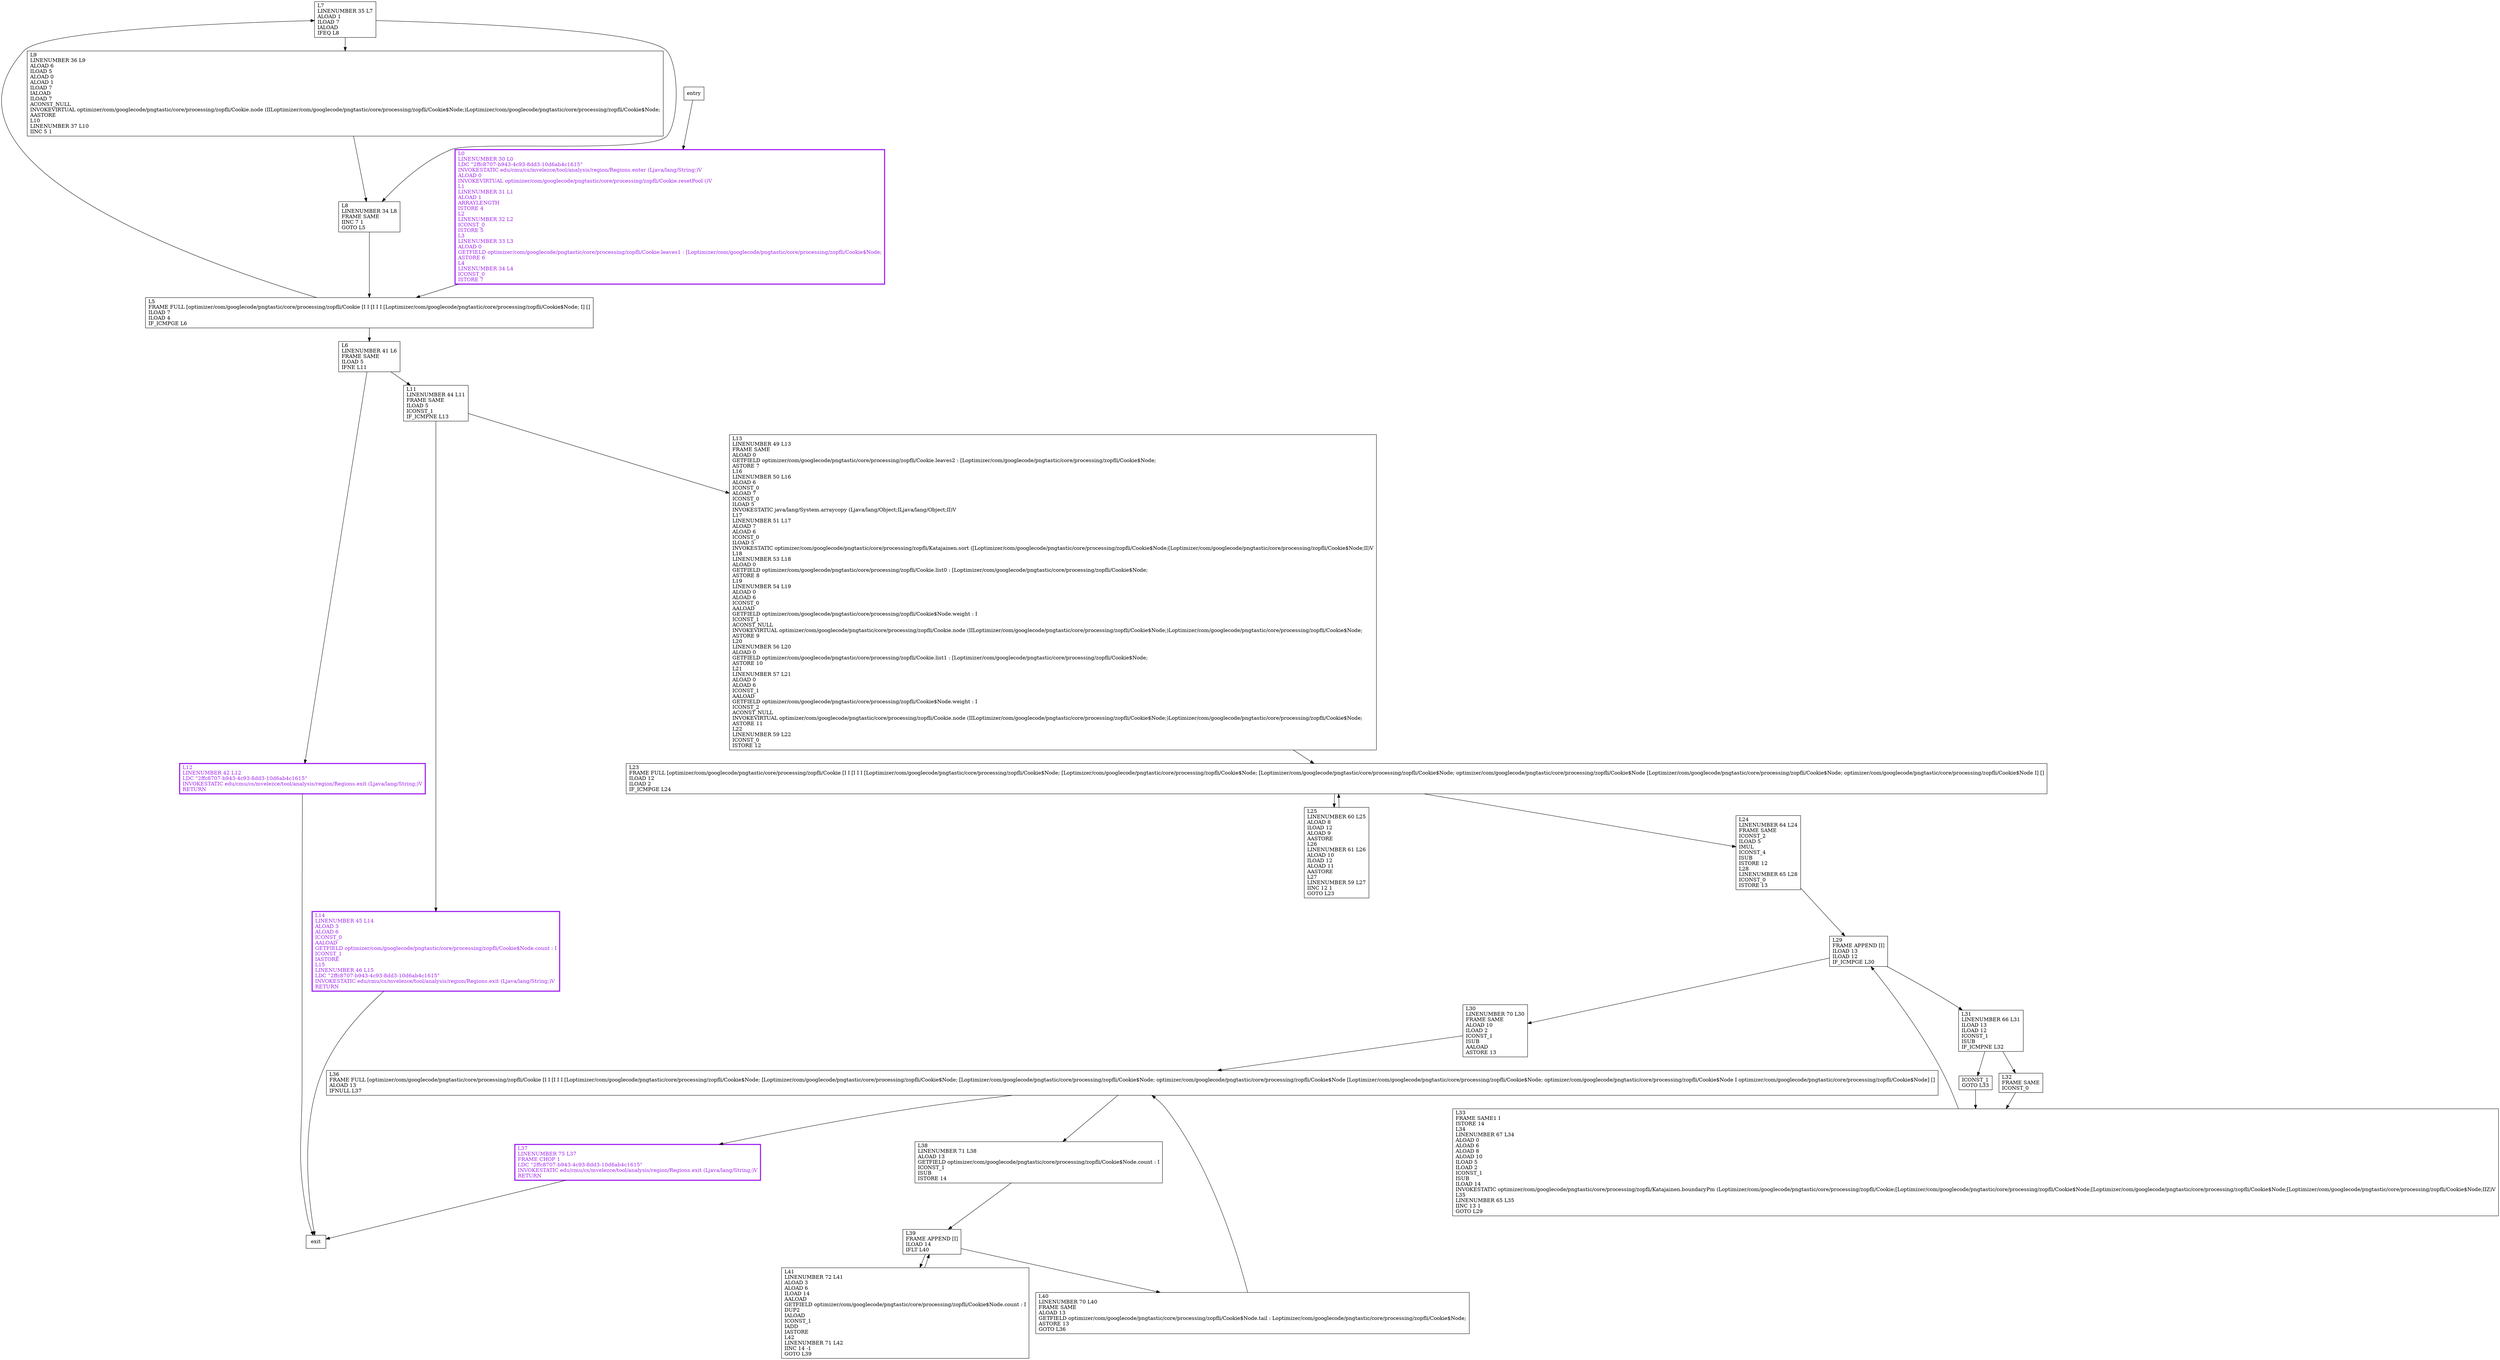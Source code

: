 digraph lengthLimitedCodeLengths {
node [shape=record];
1440730893 [label="L7\lLINENUMBER 35 L7\lALOAD 1\lILOAD 7\lIALOAD\lIFEQ L8\l"];
1987456112 [label="L33\lFRAME SAME1 I\lISTORE 14\lL34\lLINENUMBER 67 L34\lALOAD 0\lALOAD 6\lALOAD 8\lALOAD 10\lILOAD 5\lILOAD 2\lICONST_1\lISUB\lILOAD 14\lINVOKESTATIC optimizer/com/googlecode/pngtastic/core/processing/zopfli/Katajainen.boundaryPm (Loptimizer/com/googlecode/pngtastic/core/processing/zopfli/Cookie;[Loptimizer/com/googlecode/pngtastic/core/processing/zopfli/Cookie$Node;[Loptimizer/com/googlecode/pngtastic/core/processing/zopfli/Cookie$Node;[Loptimizer/com/googlecode/pngtastic/core/processing/zopfli/Cookie$Node;IIZ)V\lL35\lLINENUMBER 65 L35\lIINC 13 1\lGOTO L29\l"];
920795224 [label="L40\lLINENUMBER 70 L40\lFRAME SAME\lALOAD 13\lGETFIELD optimizer/com/googlecode/pngtastic/core/processing/zopfli/Cookie$Node.tail : Loptimizer/com/googlecode/pngtastic/core/processing/zopfli/Cookie$Node;\lASTORE 13\lGOTO L36\l"];
225658124 [label="L6\lLINENUMBER 41 L6\lFRAME SAME\lILOAD 5\lIFNE L11\l"];
1386073163 [label="L24\lLINENUMBER 64 L24\lFRAME SAME\lICONST_2\lILOAD 5\lIMUL\lICONST_4\lISUB\lISTORE 12\lL28\lLINENUMBER 65 L28\lICONST_0\lISTORE 13\l"];
1326097694 [label="L39\lFRAME APPEND [I]\lILOAD 14\lIFLT L40\l"];
976190925 [label="L12\lLINENUMBER 42 L12\lLDC \"2ffc8707-b943-4c93-8dd3-10d6ab4c1615\"\lINVOKESTATIC edu/cmu/cs/mvelezce/tool/analysis/region/Regions.exit (Ljava/lang/String;)V\lRETURN\l"];
320668352 [label="L25\lLINENUMBER 60 L25\lALOAD 8\lILOAD 12\lALOAD 9\lAASTORE\lL26\lLINENUMBER 61 L26\lALOAD 10\lILOAD 12\lALOAD 11\lAASTORE\lL27\lLINENUMBER 59 L27\lIINC 12 1\lGOTO L23\l"];
156274696 [label="L31\lLINENUMBER 66 L31\lILOAD 13\lILOAD 12\lICONST_1\lISUB\lIF_ICMPNE L32\l"];
858557114 [label="L5\lFRAME FULL [optimizer/com/googlecode/pngtastic/core/processing/zopfli/Cookie [I I [I I I [Loptimizer/com/googlecode/pngtastic/core/processing/zopfli/Cookie$Node; I] []\lILOAD 7\lILOAD 4\lIF_ICMPGE L6\l"];
426508831 [label="L13\lLINENUMBER 49 L13\lFRAME SAME\lALOAD 0\lGETFIELD optimizer/com/googlecode/pngtastic/core/processing/zopfli/Cookie.leaves2 : [Loptimizer/com/googlecode/pngtastic/core/processing/zopfli/Cookie$Node;\lASTORE 7\lL16\lLINENUMBER 50 L16\lALOAD 6\lICONST_0\lALOAD 7\lICONST_0\lILOAD 5\lINVOKESTATIC java/lang/System.arraycopy (Ljava/lang/Object;ILjava/lang/Object;II)V\lL17\lLINENUMBER 51 L17\lALOAD 7\lALOAD 6\lICONST_0\lILOAD 5\lINVOKESTATIC optimizer/com/googlecode/pngtastic/core/processing/zopfli/Katajainen.sort ([Loptimizer/com/googlecode/pngtastic/core/processing/zopfli/Cookie$Node;[Loptimizer/com/googlecode/pngtastic/core/processing/zopfli/Cookie$Node;II)V\lL18\lLINENUMBER 53 L18\lALOAD 0\lGETFIELD optimizer/com/googlecode/pngtastic/core/processing/zopfli/Cookie.list0 : [Loptimizer/com/googlecode/pngtastic/core/processing/zopfli/Cookie$Node;\lASTORE 8\lL19\lLINENUMBER 54 L19\lALOAD 0\lALOAD 6\lICONST_0\lAALOAD\lGETFIELD optimizer/com/googlecode/pngtastic/core/processing/zopfli/Cookie$Node.weight : I\lICONST_1\lACONST_NULL\lINVOKEVIRTUAL optimizer/com/googlecode/pngtastic/core/processing/zopfli/Cookie.node (IILoptimizer/com/googlecode/pngtastic/core/processing/zopfli/Cookie$Node;)Loptimizer/com/googlecode/pngtastic/core/processing/zopfli/Cookie$Node;\lASTORE 9\lL20\lLINENUMBER 56 L20\lALOAD 0\lGETFIELD optimizer/com/googlecode/pngtastic/core/processing/zopfli/Cookie.list1 : [Loptimizer/com/googlecode/pngtastic/core/processing/zopfli/Cookie$Node;\lASTORE 10\lL21\lLINENUMBER 57 L21\lALOAD 0\lALOAD 6\lICONST_1\lAALOAD\lGETFIELD optimizer/com/googlecode/pngtastic/core/processing/zopfli/Cookie$Node.weight : I\lICONST_2\lACONST_NULL\lINVOKEVIRTUAL optimizer/com/googlecode/pngtastic/core/processing/zopfli/Cookie.node (IILoptimizer/com/googlecode/pngtastic/core/processing/zopfli/Cookie$Node;)Loptimizer/com/googlecode/pngtastic/core/processing/zopfli/Cookie$Node;\lASTORE 11\lL22\lLINENUMBER 59 L22\lICONST_0\lISTORE 12\l"];
882034675 [label="L8\lLINENUMBER 34 L8\lFRAME SAME\lIINC 7 1\lGOTO L5\l"];
1899012002 [label="L38\lLINENUMBER 71 L38\lALOAD 13\lGETFIELD optimizer/com/googlecode/pngtastic/core/processing/zopfli/Cookie$Node.count : I\lICONST_1\lISUB\lISTORE 14\l"];
413174901 [label="L11\lLINENUMBER 44 L11\lFRAME SAME\lILOAD 5\lICONST_1\lIF_ICMPNE L13\l"];
343446768 [label="L41\lLINENUMBER 72 L41\lALOAD 3\lALOAD 6\lILOAD 14\lAALOAD\lGETFIELD optimizer/com/googlecode/pngtastic/core/processing/zopfli/Cookie$Node.count : I\lDUP2\lIALOAD\lICONST_1\lIADD\lIASTORE\lL42\lLINENUMBER 71 L42\lIINC 14 -1\lGOTO L39\l"];
1788384838 [label="L23\lFRAME FULL [optimizer/com/googlecode/pngtastic/core/processing/zopfli/Cookie [I I [I I I [Loptimizer/com/googlecode/pngtastic/core/processing/zopfli/Cookie$Node; [Loptimizer/com/googlecode/pngtastic/core/processing/zopfli/Cookie$Node; [Loptimizer/com/googlecode/pngtastic/core/processing/zopfli/Cookie$Node; optimizer/com/googlecode/pngtastic/core/processing/zopfli/Cookie$Node [Loptimizer/com/googlecode/pngtastic/core/processing/zopfli/Cookie$Node; optimizer/com/googlecode/pngtastic/core/processing/zopfli/Cookie$Node I] []\lILOAD 12\lILOAD 2\lIF_ICMPGE L24\l"];
898887013 [label="L30\lLINENUMBER 70 L30\lFRAME SAME\lALOAD 10\lILOAD 2\lICONST_1\lISUB\lAALOAD\lASTORE 13\l"];
2074813030 [label="L29\lFRAME APPEND [I]\lILOAD 13\lILOAD 12\lIF_ICMPGE L30\l"];
1304148797 [label="L0\lLINENUMBER 30 L0\lLDC \"2ffc8707-b943-4c93-8dd3-10d6ab4c1615\"\lINVOKESTATIC edu/cmu/cs/mvelezce/tool/analysis/region/Regions.enter (Ljava/lang/String;)V\lALOAD 0\lINVOKEVIRTUAL optimizer/com/googlecode/pngtastic/core/processing/zopfli/Cookie.resetPool ()V\lL1\lLINENUMBER 31 L1\lALOAD 1\lARRAYLENGTH\lISTORE 4\lL2\lLINENUMBER 32 L2\lICONST_0\lISTORE 5\lL3\lLINENUMBER 33 L3\lALOAD 0\lGETFIELD optimizer/com/googlecode/pngtastic/core/processing/zopfli/Cookie.leaves1 : [Loptimizer/com/googlecode/pngtastic/core/processing/zopfli/Cookie$Node;\lASTORE 6\lL4\lLINENUMBER 34 L4\lICONST_0\lISTORE 7\l"];
984805074 [label="L36\lFRAME FULL [optimizer/com/googlecode/pngtastic/core/processing/zopfli/Cookie [I I [I I I [Loptimizer/com/googlecode/pngtastic/core/processing/zopfli/Cookie$Node; [Loptimizer/com/googlecode/pngtastic/core/processing/zopfli/Cookie$Node; [Loptimizer/com/googlecode/pngtastic/core/processing/zopfli/Cookie$Node; optimizer/com/googlecode/pngtastic/core/processing/zopfli/Cookie$Node [Loptimizer/com/googlecode/pngtastic/core/processing/zopfli/Cookie$Node; optimizer/com/googlecode/pngtastic/core/processing/zopfli/Cookie$Node I optimizer/com/googlecode/pngtastic/core/processing/zopfli/Cookie$Node] []\lALOAD 13\lIFNULL L37\l"];
1554258500 [label="ICONST_1\lGOTO L33\l"];
1312961234 [label="L14\lLINENUMBER 45 L14\lALOAD 3\lALOAD 6\lICONST_0\lAALOAD\lGETFIELD optimizer/com/googlecode/pngtastic/core/processing/zopfli/Cookie$Node.count : I\lICONST_1\lIASTORE\lL15\lLINENUMBER 46 L15\lLDC \"2ffc8707-b943-4c93-8dd3-10d6ab4c1615\"\lINVOKESTATIC edu/cmu/cs/mvelezce/tool/analysis/region/Regions.exit (Ljava/lang/String;)V\lRETURN\l"];
1914734816 [label="L32\lFRAME SAME\lICONST_0\l"];
221954683 [label="L37\lLINENUMBER 75 L37\lFRAME CHOP 1\lLDC \"2ffc8707-b943-4c93-8dd3-10d6ab4c1615\"\lINVOKESTATIC edu/cmu/cs/mvelezce/tool/analysis/region/Regions.exit (Ljava/lang/String;)V\lRETURN\l"];
618717199 [label="L9\lLINENUMBER 36 L9\lALOAD 6\lILOAD 5\lALOAD 0\lALOAD 1\lILOAD 7\lIALOAD\lILOAD 7\lACONST_NULL\lINVOKEVIRTUAL optimizer/com/googlecode/pngtastic/core/processing/zopfli/Cookie.node (IILoptimizer/com/googlecode/pngtastic/core/processing/zopfli/Cookie$Node;)Loptimizer/com/googlecode/pngtastic/core/processing/zopfli/Cookie$Node;\lAASTORE\lL10\lLINENUMBER 37 L10\lIINC 5 1\l"];
entry;
exit;
1440730893 -> 882034675;
1440730893 -> 618717199;
1987456112 -> 2074813030;
920795224 -> 984805074;
225658124 -> 413174901;
225658124 -> 976190925;
1386073163 -> 2074813030;
1326097694 -> 920795224;
1326097694 -> 343446768;
976190925 -> exit;
320668352 -> 1788384838;
156274696 -> 1554258500;
156274696 -> 1914734816;
858557114 -> 1440730893;
858557114 -> 225658124;
426508831 -> 1788384838;
882034675 -> 858557114;
1899012002 -> 1326097694;
413174901 -> 426508831;
413174901 -> 1312961234;
343446768 -> 1326097694;
1788384838 -> 1386073163;
1788384838 -> 320668352;
898887013 -> 984805074;
2074813030 -> 898887013;
2074813030 -> 156274696;
1304148797 -> 858557114;
984805074 -> 1899012002;
984805074 -> 221954683;
1554258500 -> 1987456112;
entry -> 1304148797;
1312961234 -> exit;
1914734816 -> 1987456112;
221954683 -> exit;
618717199 -> 882034675;
1312961234[fontcolor="purple", penwidth=3, color="purple"];
1304148797[fontcolor="purple", penwidth=3, color="purple"];
976190925[fontcolor="purple", penwidth=3, color="purple"];
221954683[fontcolor="purple", penwidth=3, color="purple"];
}
